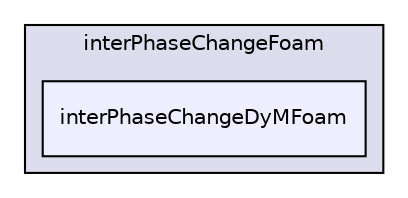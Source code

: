 digraph "applications/solvers/multiphase/interPhaseChangeFoam/interPhaseChangeDyMFoam" {
  bgcolor=transparent;
  compound=true
  node [ fontsize="10", fontname="Helvetica"];
  edge [ labelfontsize="10", labelfontname="Helvetica"];
  subgraph clusterdir_072f0e2674ae04115e1196cfcbf8d2aa {
    graph [ bgcolor="#ddddee", pencolor="black", label="interPhaseChangeFoam" fontname="Helvetica", fontsize="10", URL="dir_072f0e2674ae04115e1196cfcbf8d2aa.html"]
  dir_d4800a296fda689492033c09733578a2 [shape=box, label="interPhaseChangeDyMFoam", style="filled", fillcolor="#eeeeff", pencolor="black", URL="dir_d4800a296fda689492033c09733578a2.html"];
  }
}
